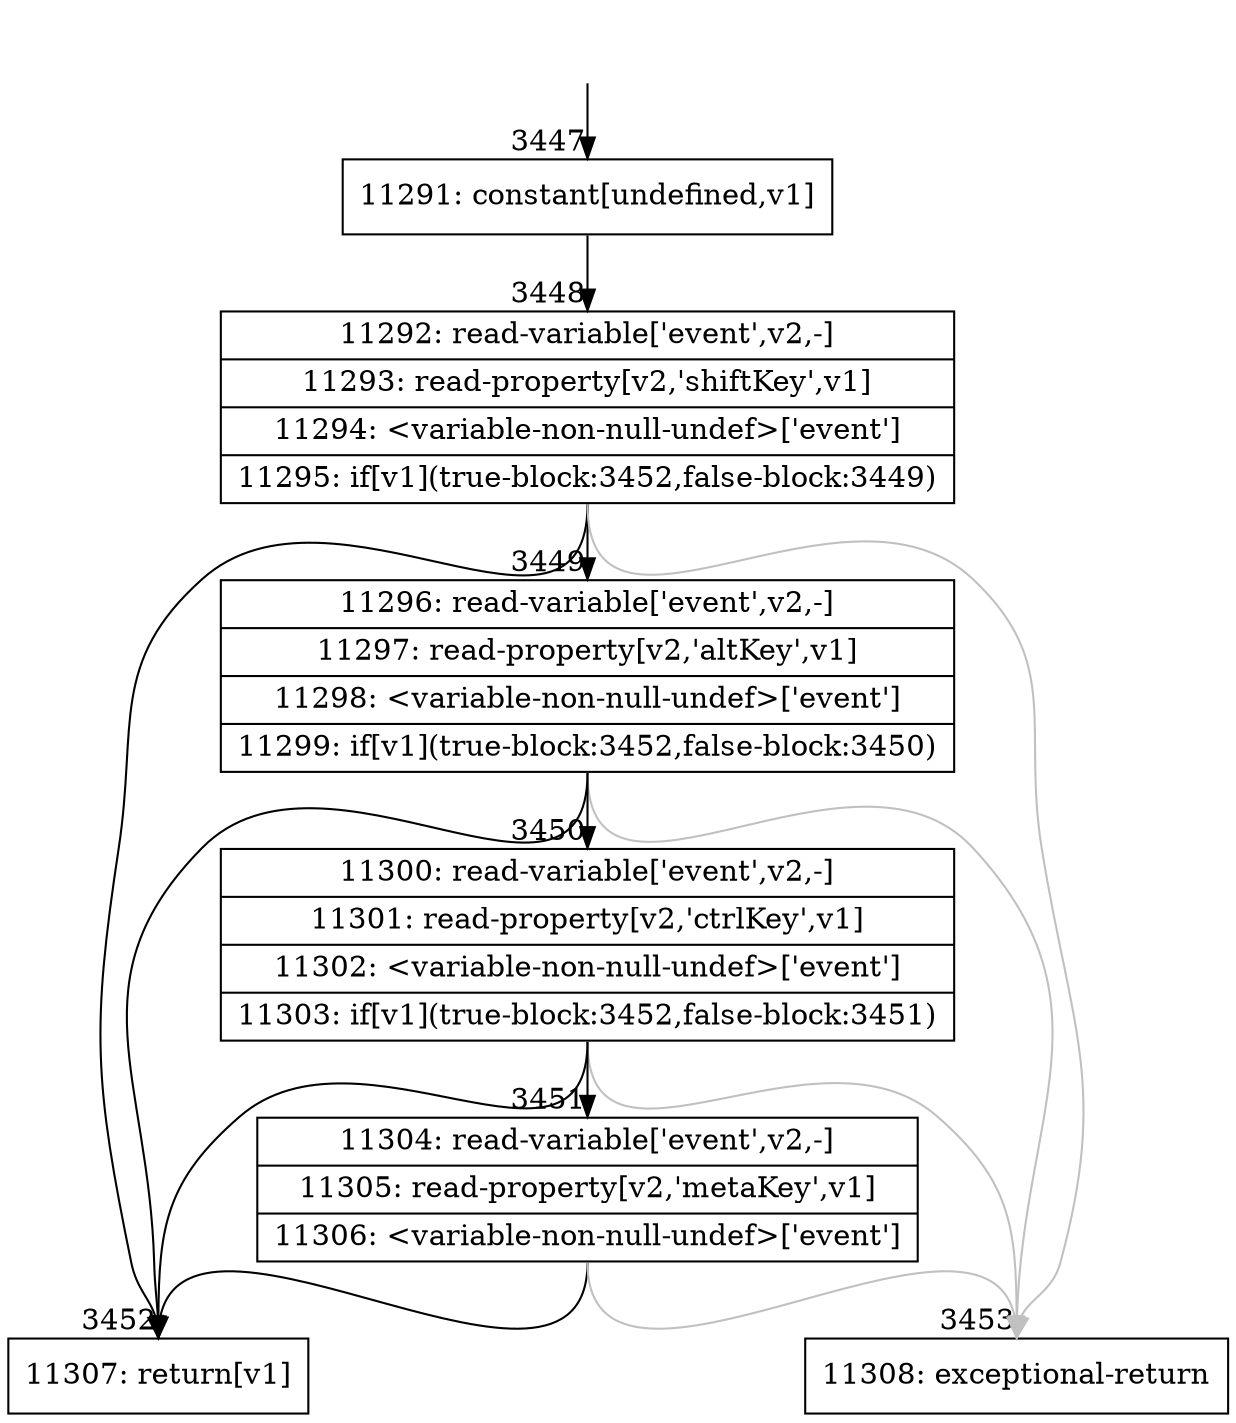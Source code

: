 digraph {
rankdir="TD"
BB_entry273[shape=none,label=""];
BB_entry273 -> BB3447 [tailport=s, headport=n, headlabel="    3447"]
BB3447 [shape=record label="{11291: constant[undefined,v1]}" ] 
BB3447 -> BB3448 [tailport=s, headport=n, headlabel="      3448"]
BB3448 [shape=record label="{11292: read-variable['event',v2,-]|11293: read-property[v2,'shiftKey',v1]|11294: \<variable-non-null-undef\>['event']|11295: if[v1](true-block:3452,false-block:3449)}" ] 
BB3448 -> BB3452 [tailport=s, headport=n, headlabel="      3452"]
BB3448 -> BB3449 [tailport=s, headport=n, headlabel="      3449"]
BB3448 -> BB3453 [tailport=s, headport=n, color=gray, headlabel="      3453"]
BB3449 [shape=record label="{11296: read-variable['event',v2,-]|11297: read-property[v2,'altKey',v1]|11298: \<variable-non-null-undef\>['event']|11299: if[v1](true-block:3452,false-block:3450)}" ] 
BB3449 -> BB3452 [tailport=s, headport=n]
BB3449 -> BB3450 [tailport=s, headport=n, headlabel="      3450"]
BB3449 -> BB3453 [tailport=s, headport=n, color=gray]
BB3450 [shape=record label="{11300: read-variable['event',v2,-]|11301: read-property[v2,'ctrlKey',v1]|11302: \<variable-non-null-undef\>['event']|11303: if[v1](true-block:3452,false-block:3451)}" ] 
BB3450 -> BB3452 [tailport=s, headport=n]
BB3450 -> BB3451 [tailport=s, headport=n, headlabel="      3451"]
BB3450 -> BB3453 [tailport=s, headport=n, color=gray]
BB3451 [shape=record label="{11304: read-variable['event',v2,-]|11305: read-property[v2,'metaKey',v1]|11306: \<variable-non-null-undef\>['event']}" ] 
BB3451 -> BB3452 [tailport=s, headport=n]
BB3451 -> BB3453 [tailport=s, headport=n, color=gray]
BB3452 [shape=record label="{11307: return[v1]}" ] 
BB3453 [shape=record label="{11308: exceptional-return}" ] 
//#$~ 2987
}
